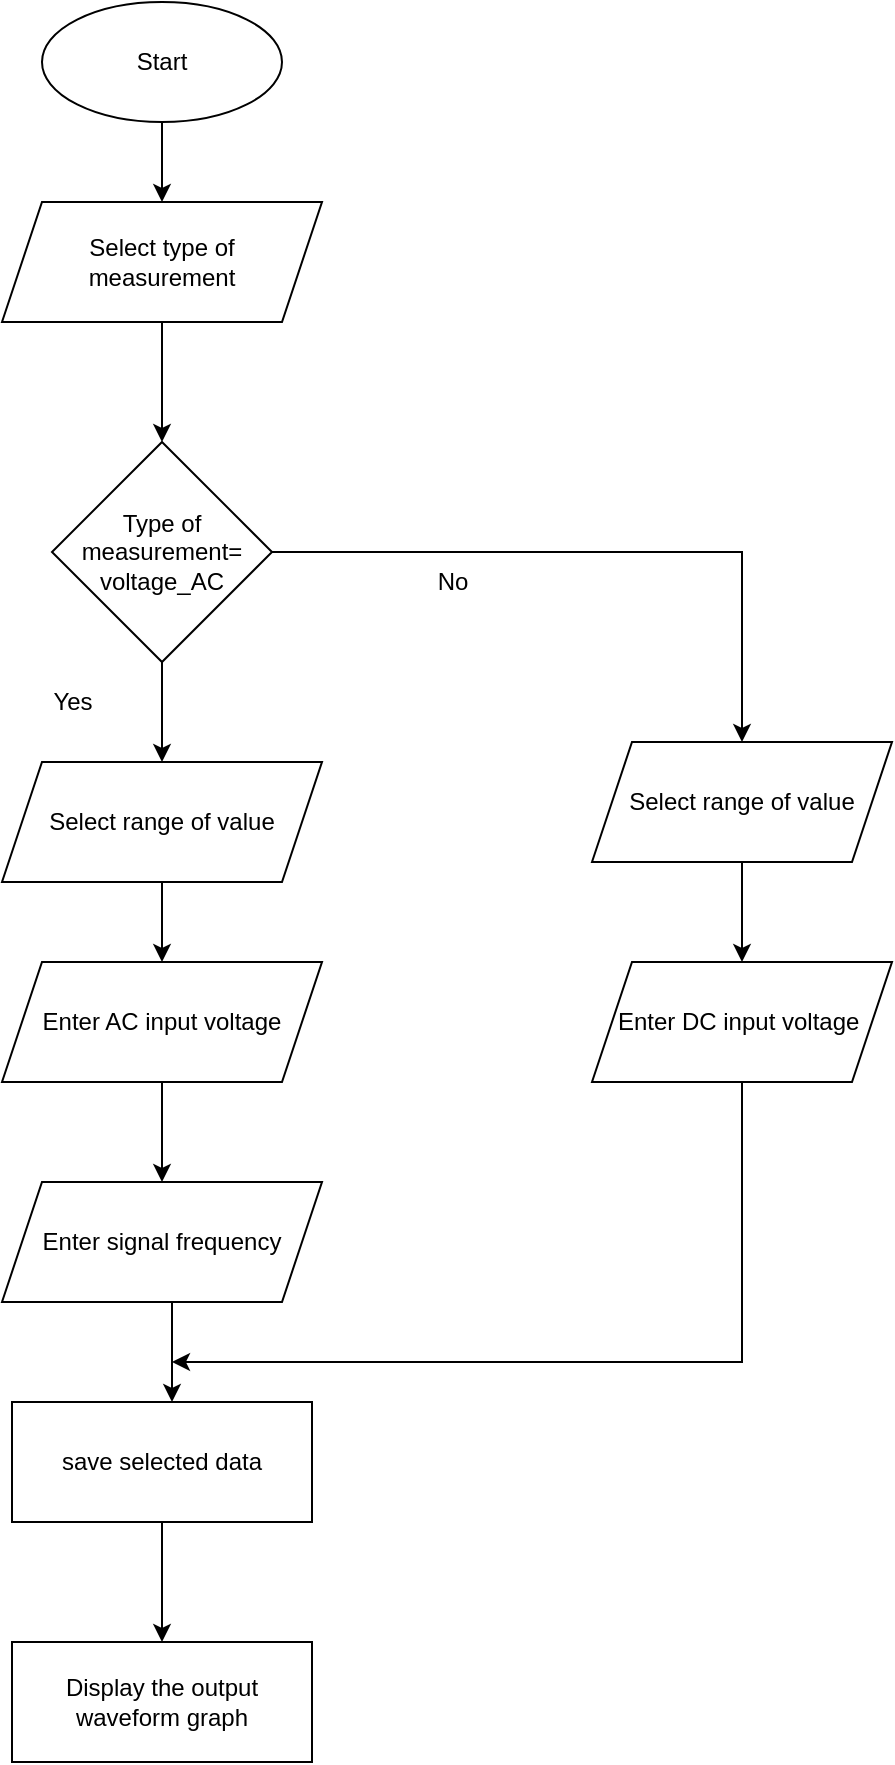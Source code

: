 <mxfile version="14.1.1" type="github"><diagram id="aPygmDnTVInkX0rZyRGf" name="Page-1"><mxGraphModel dx="1102" dy="525" grid="1" gridSize="10" guides="1" tooltips="1" connect="1" arrows="1" fold="1" page="1" pageScale="1" pageWidth="850" pageHeight="1100" math="0" shadow="0"><root><mxCell id="0"/><mxCell id="1" parent="0"/><mxCell id="Zl9Ckwzt0fnOLs9ZbCe_-10" value="" style="edgeStyle=orthogonalEdgeStyle;rounded=0;orthogonalLoop=1;jettySize=auto;html=1;" edge="1" parent="1" source="Zl9Ckwzt0fnOLs9ZbCe_-1" target="Zl9Ckwzt0fnOLs9ZbCe_-2"><mxGeometry relative="1" as="geometry"/></mxCell><mxCell id="Zl9Ckwzt0fnOLs9ZbCe_-1" value="Start" style="ellipse;whiteSpace=wrap;html=1;" vertex="1" parent="1"><mxGeometry x="305" y="20" width="120" height="60" as="geometry"/></mxCell><mxCell id="Zl9Ckwzt0fnOLs9ZbCe_-11" value="" style="edgeStyle=orthogonalEdgeStyle;rounded=0;orthogonalLoop=1;jettySize=auto;html=1;" edge="1" parent="1" source="Zl9Ckwzt0fnOLs9ZbCe_-2" target="Zl9Ckwzt0fnOLs9ZbCe_-3"><mxGeometry relative="1" as="geometry"/></mxCell><mxCell id="Zl9Ckwzt0fnOLs9ZbCe_-2" value="Select type of &lt;br&gt;measurement" style="shape=parallelogram;perimeter=parallelogramPerimeter;whiteSpace=wrap;html=1;fixedSize=1;" vertex="1" parent="1"><mxGeometry x="285" y="120" width="160" height="60" as="geometry"/></mxCell><mxCell id="Zl9Ckwzt0fnOLs9ZbCe_-12" value="" style="edgeStyle=orthogonalEdgeStyle;rounded=0;orthogonalLoop=1;jettySize=auto;html=1;" edge="1" parent="1" source="Zl9Ckwzt0fnOLs9ZbCe_-3" target="Zl9Ckwzt0fnOLs9ZbCe_-8"><mxGeometry relative="1" as="geometry"/></mxCell><mxCell id="Zl9Ckwzt0fnOLs9ZbCe_-16" style="edgeStyle=orthogonalEdgeStyle;rounded=0;orthogonalLoop=1;jettySize=auto;html=1;" edge="1" parent="1" source="Zl9Ckwzt0fnOLs9ZbCe_-3" target="Zl9Ckwzt0fnOLs9ZbCe_-5"><mxGeometry relative="1" as="geometry"/></mxCell><mxCell id="Zl9Ckwzt0fnOLs9ZbCe_-3" value="Type of&lt;br&gt;measurement=&lt;br&gt;voltage_AC" style="rhombus;whiteSpace=wrap;html=1;" vertex="1" parent="1"><mxGeometry x="310" y="240" width="110" height="110" as="geometry"/></mxCell><mxCell id="Zl9Ckwzt0fnOLs9ZbCe_-15" value="" style="edgeStyle=orthogonalEdgeStyle;rounded=0;orthogonalLoop=1;jettySize=auto;html=1;" edge="1" parent="1" source="Zl9Ckwzt0fnOLs9ZbCe_-4" target="Zl9Ckwzt0fnOLs9ZbCe_-9"><mxGeometry relative="1" as="geometry"><Array as="points"><mxPoint x="370" y="700"/><mxPoint x="370" y="700"/></Array></mxGeometry></mxCell><mxCell id="Zl9Ckwzt0fnOLs9ZbCe_-4" value="Enter signal frequency" style="shape=parallelogram;perimeter=parallelogramPerimeter;whiteSpace=wrap;html=1;fixedSize=1;" vertex="1" parent="1"><mxGeometry x="285" y="610" width="160" height="60" as="geometry"/></mxCell><mxCell id="Zl9Ckwzt0fnOLs9ZbCe_-17" value="" style="edgeStyle=orthogonalEdgeStyle;rounded=0;orthogonalLoop=1;jettySize=auto;html=1;" edge="1" parent="1" source="Zl9Ckwzt0fnOLs9ZbCe_-5" target="Zl9Ckwzt0fnOLs9ZbCe_-6"><mxGeometry relative="1" as="geometry"/></mxCell><mxCell id="Zl9Ckwzt0fnOLs9ZbCe_-5" value="Select range of value" style="shape=parallelogram;perimeter=parallelogramPerimeter;whiteSpace=wrap;html=1;fixedSize=1;" vertex="1" parent="1"><mxGeometry x="580" y="390" width="150" height="60" as="geometry"/></mxCell><mxCell id="Zl9Ckwzt0fnOLs9ZbCe_-18" style="edgeStyle=orthogonalEdgeStyle;rounded=0;orthogonalLoop=1;jettySize=auto;html=1;" edge="1" parent="1" source="Zl9Ckwzt0fnOLs9ZbCe_-6"><mxGeometry relative="1" as="geometry"><mxPoint x="370" y="700" as="targetPoint"/><Array as="points"><mxPoint x="655" y="680"/><mxPoint x="655" y="680"/></Array></mxGeometry></mxCell><mxCell id="Zl9Ckwzt0fnOLs9ZbCe_-6" value="Enter DC input voltage&amp;nbsp;" style="shape=parallelogram;perimeter=parallelogramPerimeter;whiteSpace=wrap;html=1;fixedSize=1;" vertex="1" parent="1"><mxGeometry x="580" y="500" width="150" height="60" as="geometry"/></mxCell><mxCell id="Zl9Ckwzt0fnOLs9ZbCe_-14" value="" style="edgeStyle=orthogonalEdgeStyle;rounded=0;orthogonalLoop=1;jettySize=auto;html=1;" edge="1" parent="1" source="Zl9Ckwzt0fnOLs9ZbCe_-7" target="Zl9Ckwzt0fnOLs9ZbCe_-4"><mxGeometry relative="1" as="geometry"/></mxCell><mxCell id="Zl9Ckwzt0fnOLs9ZbCe_-7" value="Enter AC input voltage" style="shape=parallelogram;perimeter=parallelogramPerimeter;whiteSpace=wrap;html=1;fixedSize=1;" vertex="1" parent="1"><mxGeometry x="285" y="500" width="160" height="60" as="geometry"/></mxCell><mxCell id="Zl9Ckwzt0fnOLs9ZbCe_-13" value="" style="edgeStyle=orthogonalEdgeStyle;rounded=0;orthogonalLoop=1;jettySize=auto;html=1;" edge="1" parent="1" source="Zl9Ckwzt0fnOLs9ZbCe_-8" target="Zl9Ckwzt0fnOLs9ZbCe_-7"><mxGeometry relative="1" as="geometry"/></mxCell><mxCell id="Zl9Ckwzt0fnOLs9ZbCe_-8" value="Select range of value" style="shape=parallelogram;perimeter=parallelogramPerimeter;whiteSpace=wrap;html=1;fixedSize=1;" vertex="1" parent="1"><mxGeometry x="285" y="400" width="160" height="60" as="geometry"/></mxCell><mxCell id="Zl9Ckwzt0fnOLs9ZbCe_-20" value="" style="edgeStyle=orthogonalEdgeStyle;rounded=0;orthogonalLoop=1;jettySize=auto;html=1;" edge="1" parent="1" source="Zl9Ckwzt0fnOLs9ZbCe_-9" target="Zl9Ckwzt0fnOLs9ZbCe_-19"><mxGeometry relative="1" as="geometry"/></mxCell><mxCell id="Zl9Ckwzt0fnOLs9ZbCe_-9" value="save selected data" style="rounded=0;whiteSpace=wrap;html=1;" vertex="1" parent="1"><mxGeometry x="290" y="720" width="150" height="60" as="geometry"/></mxCell><mxCell id="Zl9Ckwzt0fnOLs9ZbCe_-19" value="Display the output waveform graph" style="rounded=0;whiteSpace=wrap;html=1;" vertex="1" parent="1"><mxGeometry x="290" y="840" width="150" height="60" as="geometry"/></mxCell><mxCell id="Zl9Ckwzt0fnOLs9ZbCe_-21" value="Yes" style="text;html=1;align=center;verticalAlign=middle;resizable=0;points=[];autosize=1;" vertex="1" parent="1"><mxGeometry x="300" y="360" width="40" height="20" as="geometry"/></mxCell><mxCell id="Zl9Ckwzt0fnOLs9ZbCe_-22" value="No" style="text;html=1;align=center;verticalAlign=middle;resizable=0;points=[];autosize=1;" vertex="1" parent="1"><mxGeometry x="495" y="300" width="30" height="20" as="geometry"/></mxCell></root></mxGraphModel></diagram></mxfile>